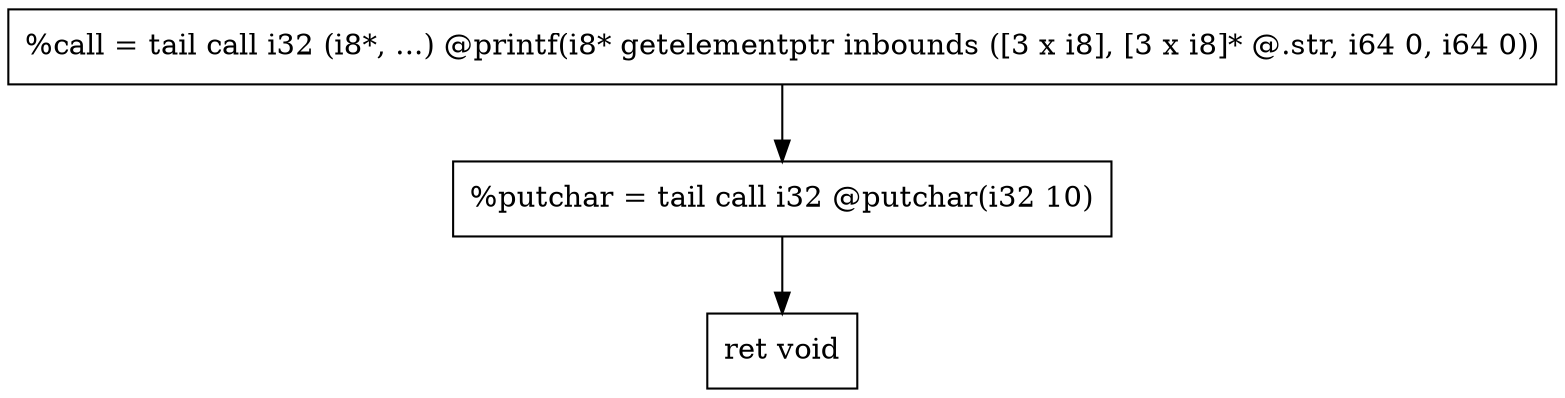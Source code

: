 digraph "CDFG for'func' function" {
	Node0x55c0f512d860[shape=record, label="  %call = tail call i32 (i8*, ...) @printf(i8* getelementptr inbounds ([3 x i8], [3 x i8]* @.str, i64 0, i64 0))"]
	Node0x55c0f512da30[shape=record, label="  %putchar = tail call i32 @putchar(i32 10)"]
	Node0x55c0f512daf0[shape=record, label="  ret void"]
	Node0x55c0f512d860 -> Node0x55c0f512da30
	Node0x55c0f512da30 -> Node0x55c0f512daf0
edge [color=red]
}

